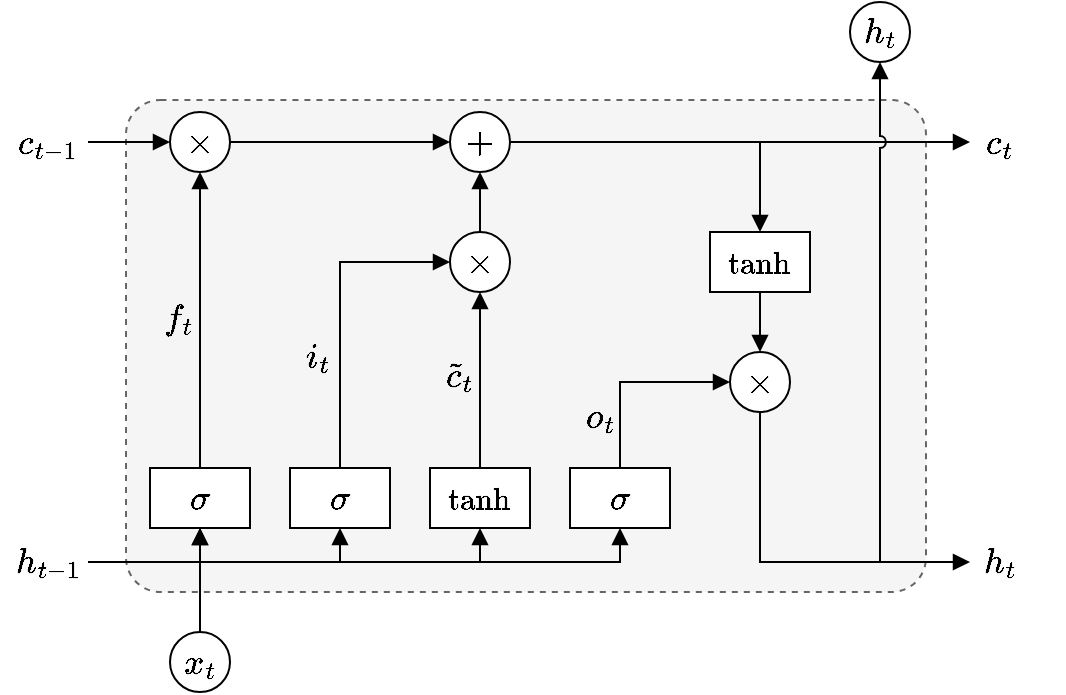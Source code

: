<mxfile version="26.0.13">
  <diagram name="第 1 页" id="LHeUYlA5HnH-P8TUve1t">
    <mxGraphModel dx="658" dy="430" grid="1" gridSize="10" guides="1" tooltips="1" connect="1" arrows="1" fold="1" page="1" pageScale="1" pageWidth="827" pageHeight="1169" math="1" shadow="0">
      <root>
        <mxCell id="0" />
        <mxCell id="1" parent="0" />
        <mxCell id="MSncDrkIAbCbCqFgECyr-38" value="" style="rounded=1;whiteSpace=wrap;html=1;arcSize=7;fillColor=#f5f5f5;fontColor=#333333;strokeColor=#666666;dashed=1;fontSize=15;" parent="1" vertex="1">
          <mxGeometry x="98" y="124" width="400" height="246" as="geometry" />
        </mxCell>
        <mxCell id="MSncDrkIAbCbCqFgECyr-1" value="$$h_{t-1}$$" style="ellipse;whiteSpace=wrap;html=1;fontSize=15;fillColor=none;strokeColor=none;" parent="1" vertex="1">
          <mxGeometry x="40" y="340" width="39" height="30" as="geometry" />
        </mxCell>
        <mxCell id="MSncDrkIAbCbCqFgECyr-2" value="$$x_{t}$$" style="ellipse;whiteSpace=wrap;html=1;aspect=fixed;fontSize=15;" parent="1" vertex="1">
          <mxGeometry x="120" y="390" width="30" height="30" as="geometry" />
        </mxCell>
        <mxCell id="MSncDrkIAbCbCqFgECyr-3" value="$$\sigma$$" style="rounded=0;whiteSpace=wrap;html=1;fontSize=15;" parent="1" vertex="1">
          <mxGeometry x="110" y="308" width="50" height="30" as="geometry" />
        </mxCell>
        <mxCell id="MSncDrkIAbCbCqFgECyr-4" value="$$\sigma$$" style="rounded=0;whiteSpace=wrap;html=1;fontSize=15;" parent="1" vertex="1">
          <mxGeometry x="180" y="308" width="50" height="30" as="geometry" />
        </mxCell>
        <mxCell id="MSncDrkIAbCbCqFgECyr-5" value="$$\tanh$$" style="rounded=0;whiteSpace=wrap;html=1;fontSize=15;fontFamily=Times New Roman;" parent="1" vertex="1">
          <mxGeometry x="250" y="308" width="50" height="30" as="geometry" />
        </mxCell>
        <mxCell id="MSncDrkIAbCbCqFgECyr-6" value="$$\sigma$$" style="rounded=0;whiteSpace=wrap;html=1;fontSize=15;" parent="1" vertex="1">
          <mxGeometry x="320" y="308" width="50" height="30" as="geometry" />
        </mxCell>
        <mxCell id="MSncDrkIAbCbCqFgECyr-7" value="$$c_{t-1}$$" style="ellipse;whiteSpace=wrap;html=1;fontSize=15;strokeColor=none;fillColor=none;" parent="1" vertex="1">
          <mxGeometry x="40" y="130" width="39" height="30" as="geometry" />
        </mxCell>
        <mxCell id="MSncDrkIAbCbCqFgECyr-12" value="$$\tanh$$" style="rounded=0;whiteSpace=wrap;html=1;fontSize=15;fontFamily=Times New Roman;" parent="1" vertex="1">
          <mxGeometry x="390" y="190" width="50" height="30" as="geometry" />
        </mxCell>
        <mxCell id="MSncDrkIAbCbCqFgECyr-13" value="" style="endArrow=block;html=1;rounded=0;exitX=1;exitY=0.5;exitDx=0;exitDy=0;entryX=0.5;entryY=1;entryDx=0;entryDy=0;endFill=1;fontSize=15;" parent="1" source="MSncDrkIAbCbCqFgECyr-1" target="MSncDrkIAbCbCqFgECyr-6" edge="1">
          <mxGeometry width="50" height="50" relative="1" as="geometry">
            <mxPoint x="380" y="430" as="sourcePoint" />
            <mxPoint x="430" y="380" as="targetPoint" />
            <Array as="points">
              <mxPoint x="345" y="355" />
            </Array>
          </mxGeometry>
        </mxCell>
        <mxCell id="MSncDrkIAbCbCqFgECyr-14" value="" style="endArrow=block;html=1;rounded=0;exitX=1;exitY=0.5;exitDx=0;exitDy=0;entryX=0.5;entryY=1;entryDx=0;entryDy=0;endFill=1;fontSize=15;" parent="1" source="MSncDrkIAbCbCqFgECyr-1" target="MSncDrkIAbCbCqFgECyr-5" edge="1">
          <mxGeometry width="50" height="50" relative="1" as="geometry">
            <mxPoint x="90" y="365" as="sourcePoint" />
            <mxPoint x="485" y="340" as="targetPoint" />
            <Array as="points">
              <mxPoint x="275" y="355" />
            </Array>
          </mxGeometry>
        </mxCell>
        <mxCell id="MSncDrkIAbCbCqFgECyr-15" value="" style="endArrow=block;html=1;rounded=0;exitX=1;exitY=0.5;exitDx=0;exitDy=0;entryX=0.5;entryY=1;entryDx=0;entryDy=0;endFill=1;fontSize=15;" parent="1" source="MSncDrkIAbCbCqFgECyr-1" target="MSncDrkIAbCbCqFgECyr-4" edge="1">
          <mxGeometry width="50" height="50" relative="1" as="geometry">
            <mxPoint x="90" y="365" as="sourcePoint" />
            <mxPoint x="385" y="340" as="targetPoint" />
            <Array as="points">
              <mxPoint x="205" y="355" />
            </Array>
          </mxGeometry>
        </mxCell>
        <mxCell id="MSncDrkIAbCbCqFgECyr-16" value="" style="endArrow=block;html=1;rounded=0;exitX=1;exitY=0.5;exitDx=0;exitDy=0;entryX=0.5;entryY=1;entryDx=0;entryDy=0;endFill=1;fontSize=15;" parent="1" source="MSncDrkIAbCbCqFgECyr-1" target="MSncDrkIAbCbCqFgECyr-3" edge="1">
          <mxGeometry width="50" height="50" relative="1" as="geometry">
            <mxPoint x="90" y="365" as="sourcePoint" />
            <mxPoint x="275" y="340" as="targetPoint" />
            <Array as="points">
              <mxPoint x="135" y="355" />
            </Array>
          </mxGeometry>
        </mxCell>
        <mxCell id="MSncDrkIAbCbCqFgECyr-17" value="" style="endArrow=block;html=1;rounded=0;exitX=0.5;exitY=0;exitDx=0;exitDy=0;entryX=0.5;entryY=1;entryDx=0;entryDy=0;endFill=1;fontSize=15;" parent="1" source="MSncDrkIAbCbCqFgECyr-2" target="MSncDrkIAbCbCqFgECyr-3" edge="1">
          <mxGeometry width="50" height="50" relative="1" as="geometry">
            <mxPoint x="155" y="460" as="sourcePoint" />
            <mxPoint x="205" y="410" as="targetPoint" />
          </mxGeometry>
        </mxCell>
        <mxCell id="MSncDrkIAbCbCqFgECyr-18" value="" style="endArrow=block;html=1;rounded=0;exitX=0.5;exitY=0;exitDx=0;exitDy=0;entryX=0.5;entryY=1;entryDx=0;entryDy=0;endFill=1;fontSize=15;" parent="1" source="MSncDrkIAbCbCqFgECyr-3" target="MSncDrkIAbCbCqFgECyr-30" edge="1">
          <mxGeometry width="50" height="50" relative="1" as="geometry">
            <mxPoint x="145" y="230" as="sourcePoint" />
            <mxPoint x="130" y="160" as="targetPoint" />
          </mxGeometry>
        </mxCell>
        <mxCell id="MSncDrkIAbCbCqFgECyr-19" value="" style="endArrow=block;html=1;rounded=0;exitX=0.5;exitY=0;exitDx=0;exitDy=0;entryX=0;entryY=0.5;entryDx=0;entryDy=0;endFill=1;fontSize=15;" parent="1" source="MSncDrkIAbCbCqFgECyr-4" target="MSncDrkIAbCbCqFgECyr-31" edge="1">
          <mxGeometry width="50" height="50" relative="1" as="geometry">
            <mxPoint x="175" y="310" as="sourcePoint" />
            <mxPoint x="360" y="215" as="targetPoint" />
            <Array as="points">
              <mxPoint x="205" y="205" />
            </Array>
          </mxGeometry>
        </mxCell>
        <mxCell id="MSncDrkIAbCbCqFgECyr-20" value="" style="endArrow=block;html=1;rounded=0;exitX=1;exitY=0.5;exitDx=0;exitDy=0;entryX=0;entryY=0.5;entryDx=0;entryDy=0;endFill=1;fontSize=15;" parent="1" source="MSncDrkIAbCbCqFgECyr-7" target="MSncDrkIAbCbCqFgECyr-30" edge="1">
          <mxGeometry width="50" height="50" relative="1" as="geometry">
            <mxPoint x="175" y="310" as="sourcePoint" />
            <mxPoint x="150.0" y="145" as="targetPoint" />
          </mxGeometry>
        </mxCell>
        <mxCell id="MSncDrkIAbCbCqFgECyr-21" value="" style="endArrow=block;html=1;rounded=0;exitX=1;exitY=0.5;exitDx=0;exitDy=0;entryX=0;entryY=0.5;entryDx=0;entryDy=0;endFill=1;fontSize=15;" parent="1" source="MSncDrkIAbCbCqFgECyr-30" target="MSncDrkIAbCbCqFgECyr-29" edge="1">
          <mxGeometry width="50" height="50" relative="1" as="geometry">
            <mxPoint x="180.0" y="145" as="sourcePoint" />
            <mxPoint x="360" y="145" as="targetPoint" />
          </mxGeometry>
        </mxCell>
        <mxCell id="MSncDrkIAbCbCqFgECyr-22" value="" style="endArrow=block;html=1;rounded=0;exitX=1;exitY=0.5;exitDx=0;exitDy=0;endFill=1;entryX=0;entryY=0.5;entryDx=0;entryDy=0;fontSize=15;" parent="1" target="MSncDrkIAbCbCqFgECyr-36" edge="1">
          <mxGeometry width="50" height="50" relative="1" as="geometry">
            <mxPoint x="390" y="145" as="sourcePoint" />
            <mxPoint x="660" y="145" as="targetPoint" />
          </mxGeometry>
        </mxCell>
        <mxCell id="MSncDrkIAbCbCqFgECyr-23" value="" style="endArrow=block;html=1;rounded=0;exitX=1;exitY=0.5;exitDx=0;exitDy=0;endFill=1;entryX=0.5;entryY=0;entryDx=0;entryDy=0;fontSize=15;" parent="1" source="MSncDrkIAbCbCqFgECyr-29" target="MSncDrkIAbCbCqFgECyr-12" edge="1">
          <mxGeometry width="50" height="50" relative="1" as="geometry">
            <mxPoint x="390" y="145" as="sourcePoint" />
            <mxPoint x="670" y="155" as="targetPoint" />
            <Array as="points">
              <mxPoint x="415" y="145" />
            </Array>
          </mxGeometry>
        </mxCell>
        <mxCell id="MSncDrkIAbCbCqFgECyr-24" value="" style="endArrow=block;html=1;rounded=0;exitX=0.5;exitY=1;exitDx=0;exitDy=0;entryX=0.5;entryY=0;entryDx=0;entryDy=0;endFill=1;fontSize=15;" parent="1" source="MSncDrkIAbCbCqFgECyr-12" target="MSncDrkIAbCbCqFgECyr-32" edge="1">
          <mxGeometry width="50" height="50" relative="1" as="geometry">
            <mxPoint x="185" y="310" as="sourcePoint" />
            <mxPoint x="455" y="250" as="targetPoint" />
            <Array as="points" />
          </mxGeometry>
        </mxCell>
        <mxCell id="MSncDrkIAbCbCqFgECyr-25" value="" style="endArrow=block;html=1;rounded=0;exitX=0.5;exitY=0;exitDx=0;exitDy=0;entryX=0;entryY=0.5;entryDx=0;entryDy=0;endFill=1;fontSize=15;" parent="1" source="MSncDrkIAbCbCqFgECyr-6" target="MSncDrkIAbCbCqFgECyr-32" edge="1">
          <mxGeometry width="50" height="50" relative="1" as="geometry">
            <mxPoint x="410" y="270" as="sourcePoint" />
            <mxPoint x="530" y="265" as="targetPoint" />
            <Array as="points">
              <mxPoint x="345" y="265" />
            </Array>
          </mxGeometry>
        </mxCell>
        <mxCell id="MSncDrkIAbCbCqFgECyr-26" value="" style="endArrow=block;html=1;rounded=0;exitX=0.5;exitY=1;exitDx=0;exitDy=0;endFill=1;entryX=0;entryY=0.5;entryDx=0;entryDy=0;fontSize=15;" parent="1" source="MSncDrkIAbCbCqFgECyr-32" target="MSncDrkIAbCbCqFgECyr-35" edge="1">
          <mxGeometry width="50" height="50" relative="1" as="geometry">
            <mxPoint x="545" y="280" as="sourcePoint" />
            <mxPoint x="650" y="350" as="targetPoint" />
            <Array as="points">
              <mxPoint x="415" y="355" />
            </Array>
          </mxGeometry>
        </mxCell>
        <mxCell id="MSncDrkIAbCbCqFgECyr-27" value="" style="endArrow=block;html=1;rounded=0;exitX=0.5;exitY=0;exitDx=0;exitDy=0;entryX=0.5;entryY=1;entryDx=0;entryDy=0;endFill=1;fontSize=15;" parent="1" source="MSncDrkIAbCbCqFgECyr-5" target="MSncDrkIAbCbCqFgECyr-31" edge="1">
          <mxGeometry width="50" height="50" relative="1" as="geometry">
            <mxPoint x="400" y="270" as="sourcePoint" />
            <mxPoint x="375" y="230" as="targetPoint" />
          </mxGeometry>
        </mxCell>
        <mxCell id="MSncDrkIAbCbCqFgECyr-29" value="$$+$$" style="ellipse;whiteSpace=wrap;html=1;aspect=fixed;fontSize=15;" parent="1" vertex="1">
          <mxGeometry x="260" y="130" width="30" height="30" as="geometry" />
        </mxCell>
        <mxCell id="MSncDrkIAbCbCqFgECyr-30" value="$$\times$$" style="ellipse;whiteSpace=wrap;html=1;aspect=fixed;fontSize=15;" parent="1" vertex="1">
          <mxGeometry x="120" y="130" width="30" height="30" as="geometry" />
        </mxCell>
        <mxCell id="MSncDrkIAbCbCqFgECyr-37" value="" style="edgeStyle=orthogonalEdgeStyle;rounded=0;orthogonalLoop=1;jettySize=auto;html=1;exitX=0.5;exitY=0;exitDx=0;exitDy=0;endArrow=block;endFill=1;fontSize=15;" parent="1" source="MSncDrkIAbCbCqFgECyr-31" target="MSncDrkIAbCbCqFgECyr-29" edge="1">
          <mxGeometry relative="1" as="geometry" />
        </mxCell>
        <mxCell id="MSncDrkIAbCbCqFgECyr-31" value="$$\times$$" style="ellipse;whiteSpace=wrap;html=1;aspect=fixed;fontSize=15;" parent="1" vertex="1">
          <mxGeometry x="260" y="190" width="30" height="30" as="geometry" />
        </mxCell>
        <mxCell id="MSncDrkIAbCbCqFgECyr-32" value="$$\times$$" style="ellipse;whiteSpace=wrap;html=1;aspect=fixed;fontSize=15;" parent="1" vertex="1">
          <mxGeometry x="400" y="250" width="30" height="30" as="geometry" />
        </mxCell>
        <mxCell id="MSncDrkIAbCbCqFgECyr-33" value="" style="endArrow=block;html=1;rounded=0;endFill=1;entryX=0.5;entryY=1;entryDx=0;entryDy=0;fontSize=15;jumpStyle=arc;" parent="1" target="MSncDrkIAbCbCqFgECyr-34" edge="1">
          <mxGeometry width="50" height="50" relative="1" as="geometry">
            <mxPoint x="475" y="355" as="sourcePoint" />
            <mxPoint x="525" y="120" as="targetPoint" />
          </mxGeometry>
        </mxCell>
        <mxCell id="MSncDrkIAbCbCqFgECyr-34" value="$$h_{t}$$" style="ellipse;whiteSpace=wrap;html=1;aspect=fixed;fontSize=15;" parent="1" vertex="1">
          <mxGeometry x="460" y="75" width="30" height="30" as="geometry" />
        </mxCell>
        <mxCell id="MSncDrkIAbCbCqFgECyr-35" value="$$h_{t}$$" style="ellipse;whiteSpace=wrap;html=1;aspect=fixed;fontSize=15;fillColor=none;strokeColor=none;" parent="1" vertex="1">
          <mxGeometry x="520" y="340" width="30" height="30" as="geometry" />
        </mxCell>
        <mxCell id="MSncDrkIAbCbCqFgECyr-36" value="$$c_{t}$$" style="ellipse;whiteSpace=wrap;html=1;aspect=fixed;fontSize=15;strokeColor=none;fillColor=none;" parent="1" vertex="1">
          <mxGeometry x="520" y="130" width="30" height="30" as="geometry" />
        </mxCell>
        <mxCell id="MSncDrkIAbCbCqFgECyr-39" value="$$f_t$$" style="text;html=1;align=center;verticalAlign=middle;whiteSpace=wrap;rounded=0;fontSize=15;" parent="1" vertex="1">
          <mxGeometry x="114" y="218" width="20" height="30" as="geometry" />
        </mxCell>
        <mxCell id="MSncDrkIAbCbCqFgECyr-41" value="$$i_t$$" style="text;html=1;align=center;verticalAlign=middle;whiteSpace=wrap;rounded=0;fontSize=15;" parent="1" vertex="1">
          <mxGeometry x="184" y="237" width="20" height="30" as="geometry" />
        </mxCell>
        <mxCell id="MSncDrkIAbCbCqFgECyr-42" value="$$\tilde{c}_t$$" style="text;html=1;align=center;verticalAlign=middle;whiteSpace=wrap;rounded=0;fontSize=15;" parent="1" vertex="1">
          <mxGeometry x="255" y="247" width="20" height="30" as="geometry" />
        </mxCell>
        <mxCell id="MSncDrkIAbCbCqFgECyr-43" value="$$o_t$$" style="text;html=1;align=center;verticalAlign=middle;whiteSpace=wrap;rounded=0;fontSize=15;" parent="1" vertex="1">
          <mxGeometry x="325" y="267" width="20" height="30" as="geometry" />
        </mxCell>
      </root>
    </mxGraphModel>
  </diagram>
</mxfile>
